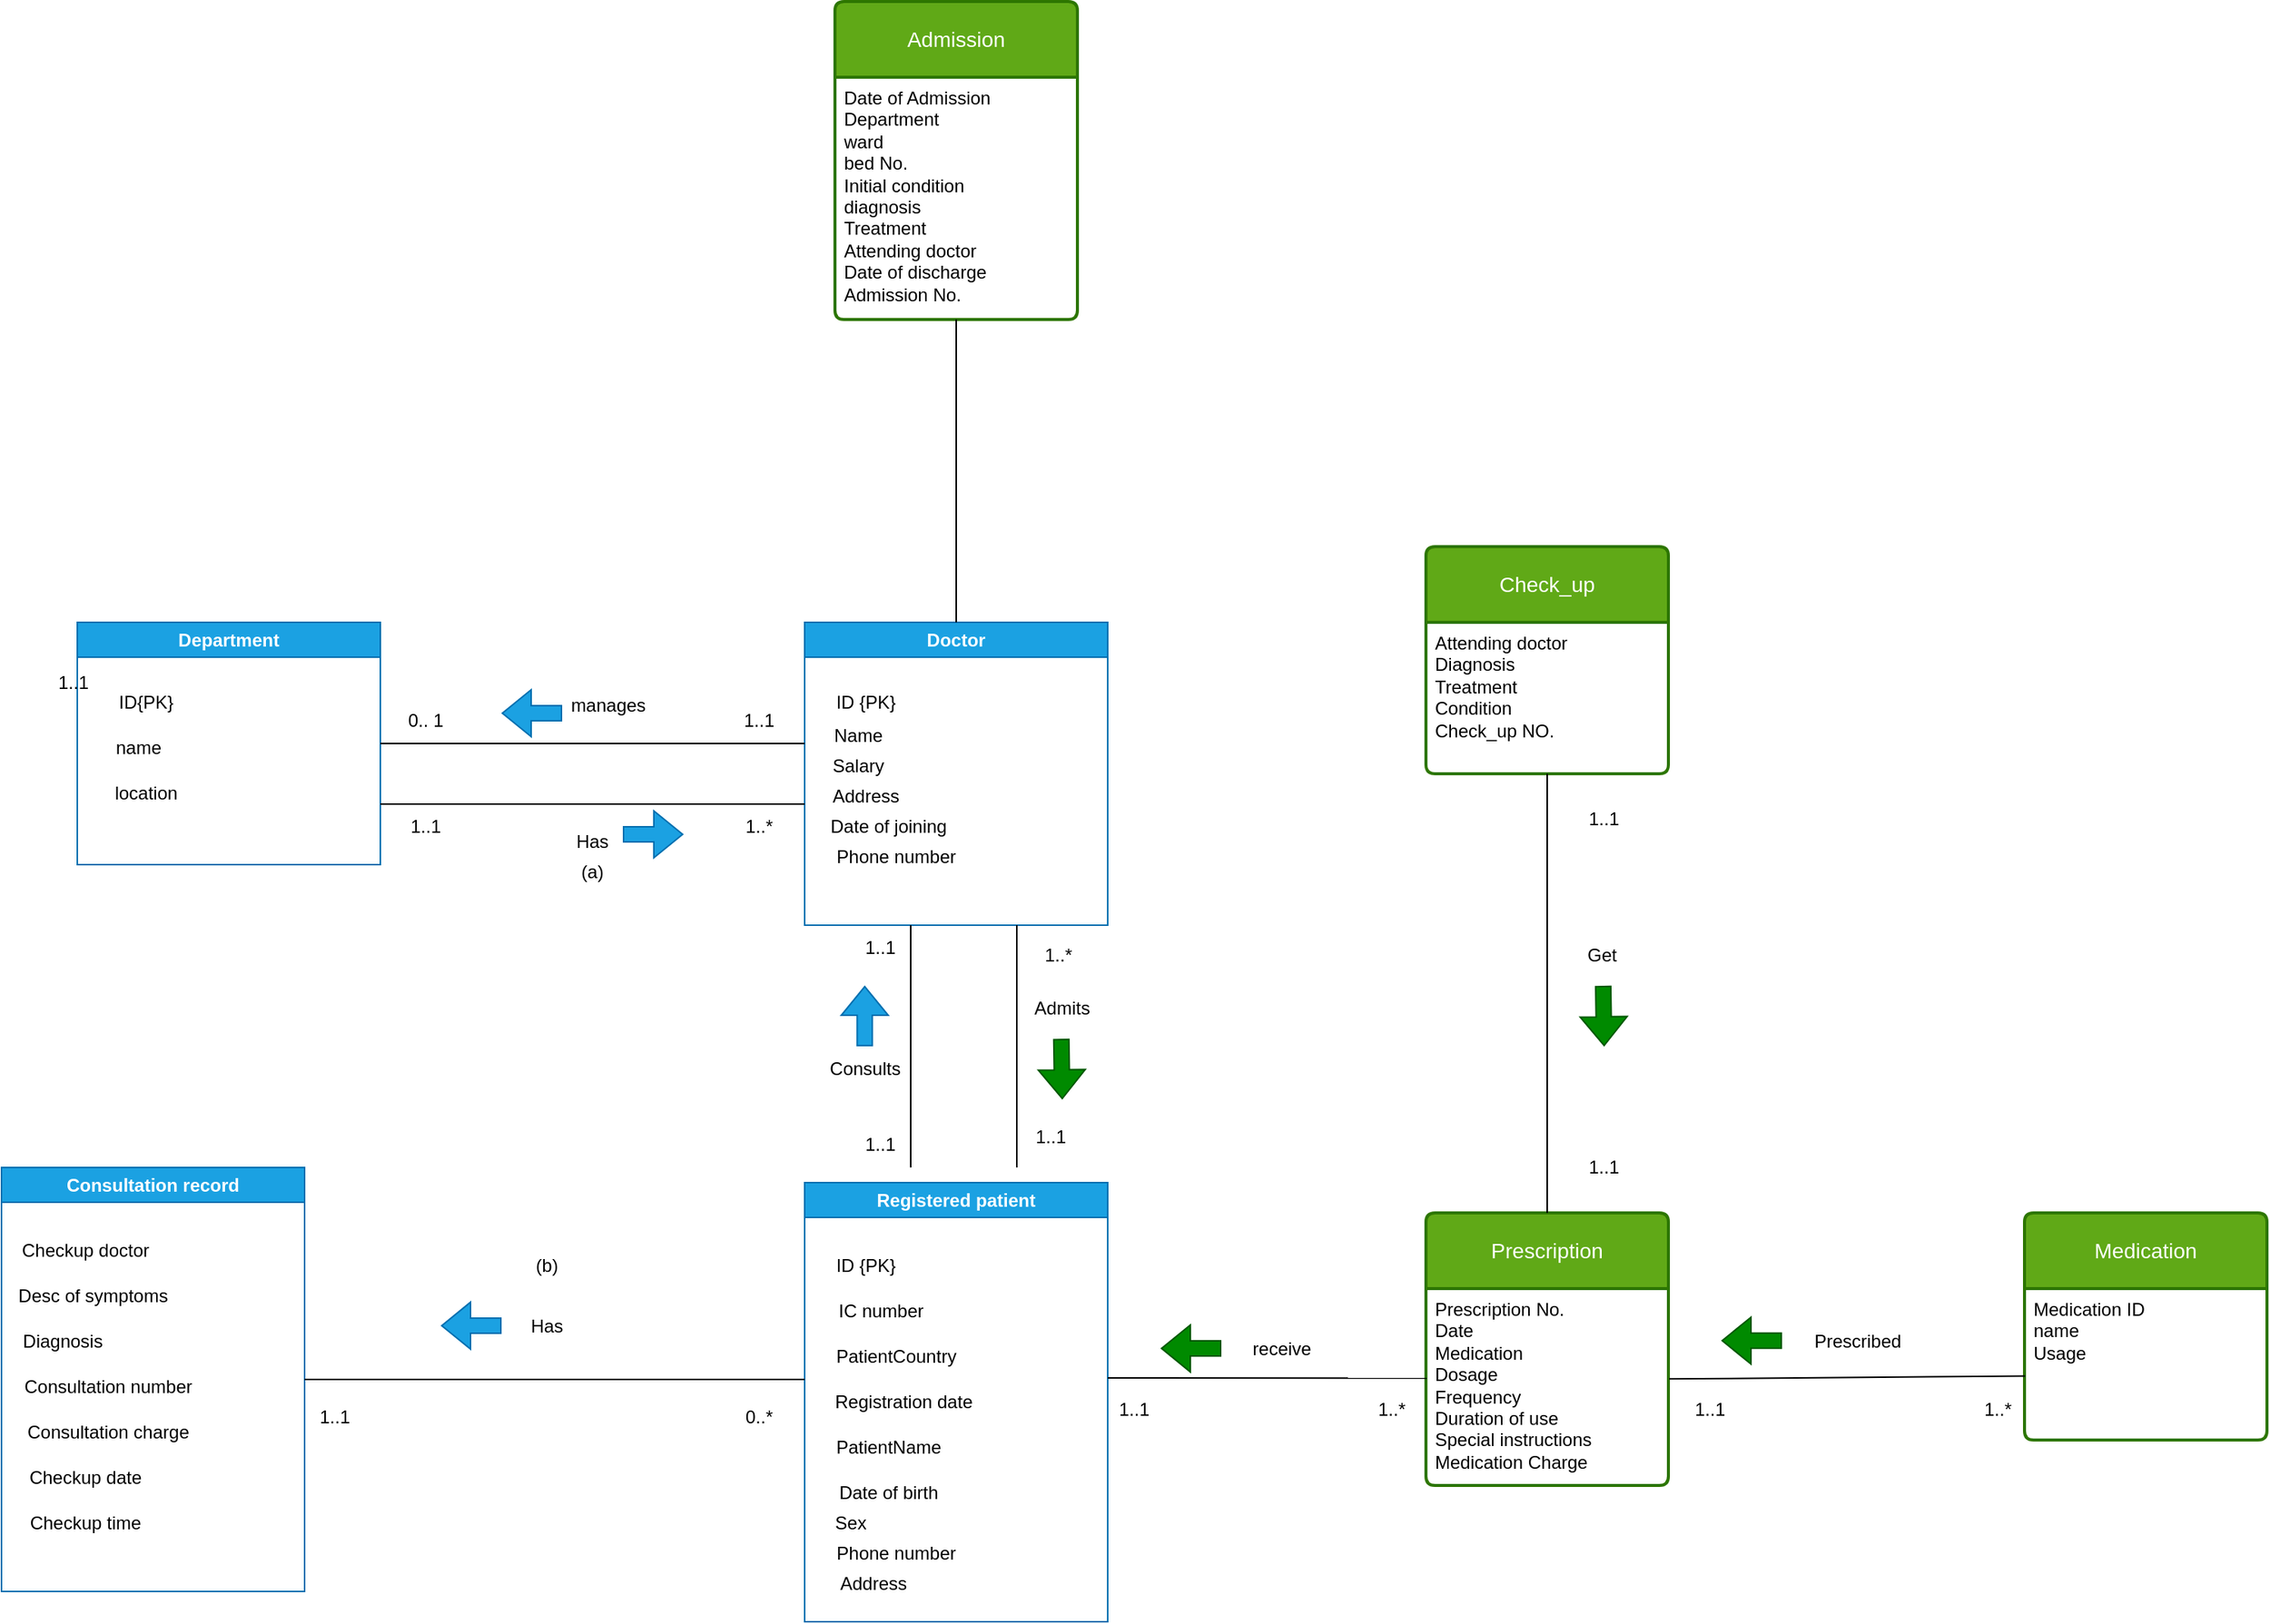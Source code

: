 <mxfile version="27.0.5">
  <diagram name="Page-1" id="pgiMqyUjf4aCU3Kz9-66">
    <mxGraphModel dx="2337" dy="1587" grid="1" gridSize="10" guides="1" tooltips="1" connect="1" arrows="1" fold="1" page="1" pageScale="1" pageWidth="850" pageHeight="1100" math="0" shadow="0">
      <root>
        <mxCell id="0" />
        <mxCell id="1" parent="0" />
        <mxCell id="iwBYStO_40tfpdYds1Tp-1" value="Department" style="swimlane;whiteSpace=wrap;html=1;fillColor=#1ba1e2;fontColor=#ffffff;strokeColor=#006EAF;fillStyle=auto;" parent="1" vertex="1">
          <mxGeometry x="190" y="690" width="200" height="160" as="geometry" />
        </mxCell>
        <mxCell id="iwBYStO_40tfpdYds1Tp-2" value="ID{PK}" style="text;html=1;align=center;verticalAlign=middle;resizable=0;points=[];autosize=1;strokeColor=none;fillColor=none;" parent="iwBYStO_40tfpdYds1Tp-1" vertex="1">
          <mxGeometry x="15" y="38" width="60" height="30" as="geometry" />
        </mxCell>
        <mxCell id="iwBYStO_40tfpdYds1Tp-4" value="location" style="text;html=1;align=center;verticalAlign=middle;resizable=0;points=[];autosize=1;strokeColor=none;fillColor=none;" parent="iwBYStO_40tfpdYds1Tp-1" vertex="1">
          <mxGeometry x="15" y="98" width="60" height="30" as="geometry" />
        </mxCell>
        <mxCell id="iwBYStO_40tfpdYds1Tp-3" value="name" style="text;html=1;align=center;verticalAlign=middle;resizable=0;points=[];autosize=1;strokeColor=none;fillColor=none;" parent="iwBYStO_40tfpdYds1Tp-1" vertex="1">
          <mxGeometry x="15" y="68" width="50" height="30" as="geometry" />
        </mxCell>
        <mxCell id="iwBYStO_40tfpdYds1Tp-5" value="Doctor" style="swimlane;whiteSpace=wrap;html=1;fillColor=#1ba1e2;fontColor=#ffffff;strokeColor=#006EAF;" parent="1" vertex="1">
          <mxGeometry x="670" y="690" width="200" height="200" as="geometry" />
        </mxCell>
        <mxCell id="iwBYStO_40tfpdYds1Tp-7" value="Name" style="text;html=1;align=center;verticalAlign=middle;resizable=0;points=[];autosize=1;strokeColor=none;fillColor=none;" parent="iwBYStO_40tfpdYds1Tp-5" vertex="1">
          <mxGeometry x="5" y="60" width="60" height="30" as="geometry" />
        </mxCell>
        <mxCell id="iwBYStO_40tfpdYds1Tp-8" value="Phone number" style="text;html=1;align=center;verticalAlign=middle;resizable=0;points=[];autosize=1;strokeColor=none;fillColor=none;" parent="iwBYStO_40tfpdYds1Tp-5" vertex="1">
          <mxGeometry x="10" y="140" width="100" height="30" as="geometry" />
        </mxCell>
        <mxCell id="iwBYStO_40tfpdYds1Tp-6" value="ID {PK}" style="text;html=1;align=center;verticalAlign=middle;resizable=0;points=[];autosize=1;strokeColor=none;fillColor=none;" parent="iwBYStO_40tfpdYds1Tp-5" vertex="1">
          <mxGeometry x="10" y="38" width="60" height="30" as="geometry" />
        </mxCell>
        <mxCell id="iwBYStO_40tfpdYds1Tp-9" value="Address" style="text;html=1;align=center;verticalAlign=middle;resizable=0;points=[];autosize=1;strokeColor=none;fillColor=none;" parent="iwBYStO_40tfpdYds1Tp-5" vertex="1">
          <mxGeometry x="5" y="100" width="70" height="30" as="geometry" />
        </mxCell>
        <mxCell id="iwBYStO_40tfpdYds1Tp-10" value="Salary" style="text;html=1;align=center;verticalAlign=middle;resizable=0;points=[];autosize=1;strokeColor=none;fillColor=none;" parent="iwBYStO_40tfpdYds1Tp-5" vertex="1">
          <mxGeometry x="5" y="80" width="60" height="30" as="geometry" />
        </mxCell>
        <mxCell id="iwBYStO_40tfpdYds1Tp-11" value="Date of joining" style="text;html=1;align=center;verticalAlign=middle;resizable=0;points=[];autosize=1;strokeColor=none;fillColor=none;" parent="iwBYStO_40tfpdYds1Tp-5" vertex="1">
          <mxGeometry x="5" y="120" width="100" height="30" as="geometry" />
        </mxCell>
        <mxCell id="iwBYStO_40tfpdYds1Tp-29" value="Registered patient" style="swimlane;whiteSpace=wrap;html=1;fillColor=#1ba1e2;fontColor=#ffffff;strokeColor=#006EAF;" parent="1" vertex="1">
          <mxGeometry x="670" y="1060" width="200" height="290" as="geometry" />
        </mxCell>
        <mxCell id="iwBYStO_40tfpdYds1Tp-30" value="ID {PK}" style="text;html=1;align=center;verticalAlign=middle;resizable=0;points=[];autosize=1;strokeColor=none;fillColor=none;" parent="iwBYStO_40tfpdYds1Tp-29" vertex="1">
          <mxGeometry x="10" y="40" width="60" height="30" as="geometry" />
        </mxCell>
        <mxCell id="iwBYStO_40tfpdYds1Tp-31" value="Registration date" style="text;html=1;align=center;verticalAlign=middle;resizable=0;points=[];autosize=1;strokeColor=none;fillColor=none;" parent="iwBYStO_40tfpdYds1Tp-29" vertex="1">
          <mxGeometry x="10" y="130" width="110" height="30" as="geometry" />
        </mxCell>
        <mxCell id="iwBYStO_40tfpdYds1Tp-21" value="PatientName" style="text;html=1;align=center;verticalAlign=middle;resizable=0;points=[];autosize=1;strokeColor=none;fillColor=none;" parent="iwBYStO_40tfpdYds1Tp-29" vertex="1">
          <mxGeometry x="10" y="160" width="90" height="30" as="geometry" />
        </mxCell>
        <mxCell id="iwBYStO_40tfpdYds1Tp-22" value="PatientCountry" style="text;html=1;align=center;verticalAlign=middle;resizable=0;points=[];autosize=1;strokeColor=none;fillColor=none;" parent="iwBYStO_40tfpdYds1Tp-29" vertex="1">
          <mxGeometry x="10" y="100" width="100" height="30" as="geometry" />
        </mxCell>
        <mxCell id="iwBYStO_40tfpdYds1Tp-23" value="IC number" style="text;html=1;align=center;verticalAlign=middle;resizable=0;points=[];autosize=1;strokeColor=none;fillColor=none;" parent="iwBYStO_40tfpdYds1Tp-29" vertex="1">
          <mxGeometry x="10" y="70" width="80" height="30" as="geometry" />
        </mxCell>
        <mxCell id="iwBYStO_40tfpdYds1Tp-25" value="Date of birth" style="text;html=1;align=center;verticalAlign=middle;resizable=0;points=[];autosize=1;strokeColor=none;fillColor=none;" parent="iwBYStO_40tfpdYds1Tp-29" vertex="1">
          <mxGeometry x="10" y="190" width="90" height="30" as="geometry" />
        </mxCell>
        <mxCell id="iwBYStO_40tfpdYds1Tp-26" value="Sex" style="text;html=1;align=center;verticalAlign=middle;resizable=0;points=[];autosize=1;strokeColor=none;fillColor=none;" parent="iwBYStO_40tfpdYds1Tp-29" vertex="1">
          <mxGeometry x="10" y="210" width="40" height="30" as="geometry" />
        </mxCell>
        <mxCell id="iwBYStO_40tfpdYds1Tp-27" value="Phone number" style="text;html=1;align=center;verticalAlign=middle;resizable=0;points=[];autosize=1;strokeColor=none;fillColor=none;" parent="iwBYStO_40tfpdYds1Tp-29" vertex="1">
          <mxGeometry x="10" y="230" width="100" height="30" as="geometry" />
        </mxCell>
        <mxCell id="iwBYStO_40tfpdYds1Tp-28" value="Address" style="text;html=1;align=center;verticalAlign=middle;resizable=0;points=[];autosize=1;strokeColor=none;fillColor=none;" parent="iwBYStO_40tfpdYds1Tp-29" vertex="1">
          <mxGeometry x="10" y="250" width="70" height="30" as="geometry" />
        </mxCell>
        <mxCell id="iwBYStO_40tfpdYds1Tp-32" value="" style="endArrow=none;html=1;rounded=0;" parent="1" edge="1">
          <mxGeometry width="50" height="50" relative="1" as="geometry">
            <mxPoint x="390" y="770" as="sourcePoint" />
            <mxPoint x="670" y="770" as="targetPoint" />
          </mxGeometry>
        </mxCell>
        <mxCell id="iwBYStO_40tfpdYds1Tp-33" value="" style="endArrow=none;html=1;rounded=0;" parent="1" edge="1">
          <mxGeometry width="50" height="50" relative="1" as="geometry">
            <mxPoint x="390" y="810" as="sourcePoint" />
            <mxPoint x="670" y="810" as="targetPoint" />
          </mxGeometry>
        </mxCell>
        <mxCell id="iwBYStO_40tfpdYds1Tp-34" value="" style="endArrow=none;html=1;rounded=0;entryX=0.5;entryY=1;entryDx=0;entryDy=0;exitX=0.5;exitY=0;exitDx=0;exitDy=0;" parent="1" edge="1">
          <mxGeometry width="50" height="50" relative="1" as="geometry">
            <mxPoint x="740" y="1050" as="sourcePoint" />
            <mxPoint x="740" y="890" as="targetPoint" />
          </mxGeometry>
        </mxCell>
        <mxCell id="iwBYStO_40tfpdYds1Tp-35" value="Consultation record" style="swimlane;whiteSpace=wrap;html=1;fillColor=#1ba1e2;fontColor=#ffffff;strokeColor=#006EAF;" parent="1" vertex="1">
          <mxGeometry x="140" y="1050" width="200" height="280" as="geometry" />
        </mxCell>
        <mxCell id="iwBYStO_40tfpdYds1Tp-39" value="Checkup doctor" style="text;html=1;align=center;verticalAlign=middle;resizable=0;points=[];autosize=1;strokeColor=none;fillColor=none;" parent="iwBYStO_40tfpdYds1Tp-35" vertex="1">
          <mxGeometry y="40" width="110" height="30" as="geometry" />
        </mxCell>
        <mxCell id="iwBYStO_40tfpdYds1Tp-40" value="Desc of symptoms" style="text;html=1;align=center;verticalAlign=middle;resizable=0;points=[];autosize=1;strokeColor=none;fillColor=none;" parent="iwBYStO_40tfpdYds1Tp-35" vertex="1">
          <mxGeometry y="70" width="120" height="30" as="geometry" />
        </mxCell>
        <mxCell id="iwBYStO_40tfpdYds1Tp-41" value="Diagnosis" style="text;html=1;align=center;verticalAlign=middle;resizable=0;points=[];autosize=1;strokeColor=none;fillColor=none;" parent="iwBYStO_40tfpdYds1Tp-35" vertex="1">
          <mxGeometry y="100" width="80" height="30" as="geometry" />
        </mxCell>
        <mxCell id="iwBYStO_40tfpdYds1Tp-42" value="Consultation number" style="text;html=1;align=center;verticalAlign=middle;resizable=0;points=[];autosize=1;strokeColor=none;fillColor=none;" parent="iwBYStO_40tfpdYds1Tp-35" vertex="1">
          <mxGeometry x="5" y="130" width="130" height="30" as="geometry" />
        </mxCell>
        <mxCell id="iwBYStO_40tfpdYds1Tp-45" value="Consultation charge" style="text;html=1;align=center;verticalAlign=middle;resizable=0;points=[];autosize=1;strokeColor=none;fillColor=none;" parent="iwBYStO_40tfpdYds1Tp-35" vertex="1">
          <mxGeometry x="5" y="160" width="130" height="30" as="geometry" />
        </mxCell>
        <mxCell id="iwBYStO_40tfpdYds1Tp-46" value="Checkup date" style="text;html=1;align=center;verticalAlign=middle;resizable=0;points=[];autosize=1;strokeColor=none;fillColor=none;" parent="iwBYStO_40tfpdYds1Tp-35" vertex="1">
          <mxGeometry x="5" y="190" width="100" height="30" as="geometry" />
        </mxCell>
        <mxCell id="iwBYStO_40tfpdYds1Tp-48" value="Checkup time" style="text;html=1;align=center;verticalAlign=middle;resizable=0;points=[];autosize=1;strokeColor=none;fillColor=none;" parent="iwBYStO_40tfpdYds1Tp-35" vertex="1">
          <mxGeometry x="5" y="220" width="100" height="30" as="geometry" />
        </mxCell>
        <mxCell id="iwBYStO_40tfpdYds1Tp-36" value="" style="endArrow=none;html=1;rounded=0;entryX=1;entryY=0.5;entryDx=0;entryDy=0;" parent="1" edge="1" target="iwBYStO_40tfpdYds1Tp-35">
          <mxGeometry width="50" height="50" relative="1" as="geometry">
            <mxPoint x="670" y="1190" as="sourcePoint" />
            <mxPoint x="445" y="1180" as="targetPoint" />
          </mxGeometry>
        </mxCell>
        <mxCell id="SlIInPcPAZ8TnYqFgtZE-3" value="manages" style="text;html=1;align=center;verticalAlign=middle;resizable=0;points=[];autosize=1;strokeColor=none;fillColor=none;" parent="1" vertex="1">
          <mxGeometry x="505" y="730" width="70" height="30" as="geometry" />
        </mxCell>
        <mxCell id="SlIInPcPAZ8TnYqFgtZE-5" value="0.. 1" style="text;html=1;align=center;verticalAlign=middle;whiteSpace=wrap;rounded=0;" parent="1" vertex="1">
          <mxGeometry x="390" y="740" width="60" height="30" as="geometry" />
        </mxCell>
        <mxCell id="SlIInPcPAZ8TnYqFgtZE-6" value="" style="shape=flexArrow;endArrow=block;html=1;rounded=0;fillColor=#1ba1e2;strokeColor=#006EAF;" parent="1" edge="1">
          <mxGeometry width="50" height="50" relative="1" as="geometry">
            <mxPoint x="550" y="830" as="sourcePoint" />
            <mxPoint x="590" y="830" as="targetPoint" />
          </mxGeometry>
        </mxCell>
        <mxCell id="SlIInPcPAZ8TnYqFgtZE-7" value="" style="shape=flexArrow;endArrow=block;html=1;rounded=0;fillColor=#1ba1e2;strokeColor=#006EAF;" parent="1" edge="1">
          <mxGeometry width="50" height="50" relative="1" as="geometry">
            <mxPoint x="510" y="750" as="sourcePoint" />
            <mxPoint x="470" y="750" as="targetPoint" />
          </mxGeometry>
        </mxCell>
        <mxCell id="SlIInPcPAZ8TnYqFgtZE-9" value="Has" style="text;html=1;align=center;verticalAlign=middle;whiteSpace=wrap;rounded=0;" parent="1" vertex="1">
          <mxGeometry x="500" y="820" width="60" height="30" as="geometry" />
        </mxCell>
        <mxCell id="SlIInPcPAZ8TnYqFgtZE-10" value="1..1" style="text;html=1;align=center;verticalAlign=middle;whiteSpace=wrap;rounded=0;" parent="1" vertex="1">
          <mxGeometry x="610" y="740" width="60" height="30" as="geometry" />
        </mxCell>
        <mxCell id="SlIInPcPAZ8TnYqFgtZE-11" value="1..1" style="text;html=1;align=center;verticalAlign=middle;whiteSpace=wrap;rounded=0;" parent="1" vertex="1">
          <mxGeometry x="390" y="810" width="60" height="30" as="geometry" />
        </mxCell>
        <mxCell id="SlIInPcPAZ8TnYqFgtZE-12" value="1..*" style="text;html=1;align=center;verticalAlign=middle;whiteSpace=wrap;rounded=0;" parent="1" vertex="1">
          <mxGeometry x="610" y="810" width="60" height="30" as="geometry" />
        </mxCell>
        <mxCell id="SlIInPcPAZ8TnYqFgtZE-20" value="" style="shape=flexArrow;endArrow=block;html=1;rounded=0;fillColor=#1ba1e2;strokeColor=#006EAF;" parent="1" edge="1">
          <mxGeometry width="50" height="50" relative="1" as="geometry">
            <mxPoint x="709.66" y="970" as="sourcePoint" />
            <mxPoint x="709.66" y="930" as="targetPoint" />
          </mxGeometry>
        </mxCell>
        <mxCell id="SlIInPcPAZ8TnYqFgtZE-21" value="Consults" style="text;html=1;align=center;verticalAlign=middle;whiteSpace=wrap;rounded=0;direction=west;flipV=1;flipH=1;" parent="1" vertex="1">
          <mxGeometry x="680" y="970" width="60" height="30" as="geometry" />
        </mxCell>
        <mxCell id="SlIInPcPAZ8TnYqFgtZE-22" value="1..1" style="text;html=1;align=center;verticalAlign=middle;whiteSpace=wrap;rounded=0;" parent="1" vertex="1">
          <mxGeometry x="690" y="890" width="60" height="30" as="geometry" />
        </mxCell>
        <mxCell id="SlIInPcPAZ8TnYqFgtZE-23" value="1..1" style="text;html=1;align=center;verticalAlign=middle;whiteSpace=wrap;rounded=0;" parent="1" vertex="1">
          <mxGeometry x="690" y="1020" width="60" height="30" as="geometry" />
        </mxCell>
        <mxCell id="SlIInPcPAZ8TnYqFgtZE-24" value="" style="shape=flexArrow;endArrow=block;html=1;rounded=0;fillColor=#1ba1e2;strokeColor=#006EAF;" parent="1" edge="1">
          <mxGeometry width="50" height="50" relative="1" as="geometry">
            <mxPoint x="470" y="1154.47" as="sourcePoint" />
            <mxPoint x="430" y="1154.47" as="targetPoint" />
          </mxGeometry>
        </mxCell>
        <mxCell id="SlIInPcPAZ8TnYqFgtZE-25" value="Has" style="text;html=1;align=center;verticalAlign=middle;whiteSpace=wrap;rounded=0;" parent="1" vertex="1">
          <mxGeometry x="470" y="1140" width="60" height="30" as="geometry" />
        </mxCell>
        <mxCell id="SlIInPcPAZ8TnYqFgtZE-26" value="1..1" style="text;html=1;align=center;verticalAlign=middle;whiteSpace=wrap;rounded=0;" parent="1" vertex="1">
          <mxGeometry x="330" y="1200" width="60" height="30" as="geometry" />
        </mxCell>
        <mxCell id="SlIInPcPAZ8TnYqFgtZE-27" value="0..*" style="text;html=1;align=center;verticalAlign=middle;whiteSpace=wrap;rounded=0;" parent="1" vertex="1">
          <mxGeometry x="610" y="1200" width="60" height="30" as="geometry" />
        </mxCell>
        <mxCell id="SlIInPcPAZ8TnYqFgtZE-28" value="&lt;font style=&quot;color: light-dark(rgb(0, 0, 0), rgb(255, 0, 0));&quot;&gt;(a)&lt;/font&gt;" style="text;html=1;align=center;verticalAlign=middle;whiteSpace=wrap;rounded=0;" parent="1" vertex="1">
          <mxGeometry x="500" y="840" width="60" height="30" as="geometry" />
        </mxCell>
        <mxCell id="SlIInPcPAZ8TnYqFgtZE-29" value="&lt;font style=&quot;color: light-dark(rgb(0, 0, 0), rgb(255, 0, 0));&quot;&gt;(b)&lt;/font&gt;" style="text;html=1;align=center;verticalAlign=middle;whiteSpace=wrap;rounded=0;" parent="1" vertex="1">
          <mxGeometry x="470" y="1100" width="60" height="30" as="geometry" />
        </mxCell>
        <mxCell id="bxgaPumq-DvUv6yfpQPG-3" value="1..1" style="text;html=1;align=center;verticalAlign=middle;whiteSpace=wrap;rounded=0;" parent="1" vertex="1">
          <mxGeometry x="170" y="720" width="35" height="20" as="geometry" />
        </mxCell>
        <mxCell id="CYYpIv-HnM-2PHfvu33v-1" value="" style="endArrow=none;html=1;rounded=0;entryX=0.5;entryY=1;entryDx=0;entryDy=0;exitX=0.5;exitY=0;exitDx=0;exitDy=0;" edge="1" parent="1">
          <mxGeometry width="50" height="50" relative="1" as="geometry">
            <mxPoint x="810" y="1050" as="sourcePoint" />
            <mxPoint x="810" y="890" as="targetPoint" />
          </mxGeometry>
        </mxCell>
        <mxCell id="CYYpIv-HnM-2PHfvu33v-2" value="1..1" style="text;html=1;align=center;verticalAlign=middle;whiteSpace=wrap;rounded=0;" vertex="1" parent="1">
          <mxGeometry x="815" y="1020" width="35" height="20" as="geometry" />
        </mxCell>
        <mxCell id="CYYpIv-HnM-2PHfvu33v-3" value="1..*" style="text;html=1;align=center;verticalAlign=middle;whiteSpace=wrap;rounded=0;" vertex="1" parent="1">
          <mxGeometry x="820" y="900" width="35" height="20" as="geometry" />
        </mxCell>
        <mxCell id="CYYpIv-HnM-2PHfvu33v-4" value="Admits" style="text;html=1;align=center;verticalAlign=middle;whiteSpace=wrap;rounded=0;direction=west;flipV=1;flipH=1;" vertex="1" parent="1">
          <mxGeometry x="810" y="930" width="60" height="30" as="geometry" />
        </mxCell>
        <mxCell id="CYYpIv-HnM-2PHfvu33v-5" value="" style="shape=flexArrow;endArrow=block;html=1;rounded=0;fillColor=#008a00;strokeColor=#005700;" edge="1" parent="1">
          <mxGeometry width="50" height="50" relative="1" as="geometry">
            <mxPoint x="839.38" y="965" as="sourcePoint" />
            <mxPoint x="840" y="1005" as="targetPoint" />
          </mxGeometry>
        </mxCell>
        <mxCell id="CYYpIv-HnM-2PHfvu33v-6" value="Admission" style="swimlane;childLayout=stackLayout;horizontal=1;startSize=50;horizontalStack=0;rounded=1;fontSize=14;fontStyle=0;strokeWidth=2;resizeParent=0;resizeLast=1;shadow=0;dashed=0;align=center;arcSize=4;whiteSpace=wrap;html=1;fillColor=#60a917;fontColor=#ffffff;strokeColor=#2D7600;" vertex="1" parent="1">
          <mxGeometry x="690" y="280" width="160" height="210" as="geometry" />
        </mxCell>
        <mxCell id="CYYpIv-HnM-2PHfvu33v-7" value="Date of Admission&lt;br&gt;Department&lt;div&gt;ward&lt;/div&gt;&lt;div&gt;bed No.&lt;br&gt;Initial condition&lt;br&gt;diagnosis&lt;br&gt;Treatment&lt;br&gt;Attending doctor&lt;/div&gt;&lt;div&gt;Date of discharge&lt;/div&gt;&lt;div&gt;Admission No.&lt;/div&gt;" style="align=left;strokeColor=none;fillColor=none;spacingLeft=4;spacingRight=4;fontSize=12;verticalAlign=top;resizable=0;rotatable=0;part=1;html=1;whiteSpace=wrap;" vertex="1" parent="CYYpIv-HnM-2PHfvu33v-6">
          <mxGeometry y="50" width="160" height="160" as="geometry" />
        </mxCell>
        <mxCell id="CYYpIv-HnM-2PHfvu33v-8" value="" style="endArrow=none;html=1;rounded=0;entryX=0.5;entryY=0;entryDx=0;entryDy=0;exitX=0.5;exitY=1;exitDx=0;exitDy=0;" edge="1" parent="1" source="CYYpIv-HnM-2PHfvu33v-7" target="iwBYStO_40tfpdYds1Tp-5">
          <mxGeometry relative="1" as="geometry">
            <mxPoint x="770" y="510" as="sourcePoint" />
            <mxPoint x="769" y="660" as="targetPoint" />
          </mxGeometry>
        </mxCell>
        <mxCell id="CYYpIv-HnM-2PHfvu33v-10" value="Prescription" style="swimlane;childLayout=stackLayout;horizontal=1;startSize=50;horizontalStack=0;rounded=1;fontSize=14;fontStyle=0;strokeWidth=2;resizeParent=0;resizeLast=1;shadow=0;dashed=0;align=center;arcSize=4;whiteSpace=wrap;html=1;fillColor=#60a917;fontColor=#ffffff;strokeColor=#2D7600;" vertex="1" parent="1">
          <mxGeometry x="1080" y="1080" width="160" height="180" as="geometry" />
        </mxCell>
        <mxCell id="CYYpIv-HnM-2PHfvu33v-11" value="&lt;div&gt;Prescription No.&lt;/div&gt;&lt;div&gt;Date&lt;br&gt;&lt;/div&gt;Medication&lt;div&gt;Dosage&lt;/div&gt;&lt;div&gt;Frequency&lt;/div&gt;&lt;div&gt;Duration of use&lt;br&gt;Special instructions&lt;/div&gt;&lt;div&gt;Medication Charge&lt;/div&gt;" style="align=left;strokeColor=none;fillColor=none;spacingLeft=4;spacingRight=4;fontSize=12;verticalAlign=top;resizable=0;rotatable=0;part=1;html=1;whiteSpace=wrap;" vertex="1" parent="CYYpIv-HnM-2PHfvu33v-10">
          <mxGeometry y="50" width="160" height="130" as="geometry" />
        </mxCell>
        <mxCell id="CYYpIv-HnM-2PHfvu33v-12" value="Medication" style="swimlane;childLayout=stackLayout;horizontal=1;startSize=50;horizontalStack=0;rounded=1;fontSize=14;fontStyle=0;strokeWidth=2;resizeParent=0;resizeLast=1;shadow=0;dashed=0;align=center;arcSize=4;whiteSpace=wrap;html=1;fillColor=#60a917;fontColor=#ffffff;strokeColor=#2D7600;" vertex="1" parent="1">
          <mxGeometry x="1475" y="1080" width="160" height="150" as="geometry" />
        </mxCell>
        <mxCell id="CYYpIv-HnM-2PHfvu33v-13" value="Medication ID&lt;div&gt;name&lt;/div&gt;&lt;div&gt;Usage&lt;/div&gt;" style="align=left;strokeColor=none;fillColor=none;spacingLeft=4;spacingRight=4;fontSize=12;verticalAlign=top;resizable=0;rotatable=0;part=1;html=1;whiteSpace=wrap;" vertex="1" parent="CYYpIv-HnM-2PHfvu33v-12">
          <mxGeometry y="50" width="160" height="100" as="geometry" />
        </mxCell>
        <mxCell id="CYYpIv-HnM-2PHfvu33v-14" value="" style="endArrow=none;html=1;rounded=0;entryX=0.003;entryY=0.455;entryDx=0;entryDy=0;entryPerimeter=0;" edge="1" parent="1" target="CYYpIv-HnM-2PHfvu33v-11">
          <mxGeometry width="50" height="50" relative="1" as="geometry">
            <mxPoint x="870" y="1189" as="sourcePoint" />
            <mxPoint x="1000" y="1144" as="targetPoint" />
          </mxGeometry>
        </mxCell>
        <mxCell id="CYYpIv-HnM-2PHfvu33v-15" value="" style="endArrow=none;html=1;rounded=0;entryX=0.002;entryY=0.577;entryDx=0;entryDy=0;entryPerimeter=0;exitX=1.003;exitY=0.459;exitDx=0;exitDy=0;exitPerimeter=0;" edge="1" parent="1" source="CYYpIv-HnM-2PHfvu33v-11" target="CYYpIv-HnM-2PHfvu33v-13">
          <mxGeometry width="50" height="50" relative="1" as="geometry">
            <mxPoint x="1190" y="1190" as="sourcePoint" />
            <mxPoint x="1369" y="1144.29" as="targetPoint" />
          </mxGeometry>
        </mxCell>
        <mxCell id="CYYpIv-HnM-2PHfvu33v-16" value="Check_up" style="swimlane;childLayout=stackLayout;horizontal=1;startSize=50;horizontalStack=0;rounded=1;fontSize=14;fontStyle=0;strokeWidth=2;resizeParent=0;resizeLast=1;shadow=0;dashed=0;align=center;arcSize=4;whiteSpace=wrap;html=1;fillColor=#60a917;fontColor=#ffffff;strokeColor=#2D7600;" vertex="1" parent="1">
          <mxGeometry x="1080" y="640" width="160" height="150" as="geometry" />
        </mxCell>
        <mxCell id="CYYpIv-HnM-2PHfvu33v-17" value="Attending doctor&amp;nbsp;&lt;div&gt;Diagnosis&lt;br&gt;Treatment&lt;br&gt;Condition&lt;br&gt;Check_up NO.&lt;br&gt;&lt;br&gt;&lt;/div&gt;" style="align=left;strokeColor=none;fillColor=none;spacingLeft=4;spacingRight=4;fontSize=12;verticalAlign=top;resizable=0;rotatable=0;part=1;html=1;whiteSpace=wrap;" vertex="1" parent="CYYpIv-HnM-2PHfvu33v-16">
          <mxGeometry y="50" width="160" height="100" as="geometry" />
        </mxCell>
        <mxCell id="CYYpIv-HnM-2PHfvu33v-20" value="" style="endArrow=none;html=1;rounded=0;exitX=0.5;exitY=1;exitDx=0;exitDy=0;entryX=0.5;entryY=0;entryDx=0;entryDy=0;" edge="1" parent="1" source="CYYpIv-HnM-2PHfvu33v-17" target="CYYpIv-HnM-2PHfvu33v-10">
          <mxGeometry relative="1" as="geometry">
            <mxPoint x="1078.57" y="820" as="sourcePoint" />
            <mxPoint x="1078.57" y="1060" as="targetPoint" />
            <Array as="points" />
          </mxGeometry>
        </mxCell>
        <mxCell id="CYYpIv-HnM-2PHfvu33v-21" value="1..1" style="text;html=1;align=center;verticalAlign=middle;whiteSpace=wrap;rounded=0;" vertex="1" parent="1">
          <mxGeometry x="1180" y="1040" width="35" height="20" as="geometry" />
        </mxCell>
        <mxCell id="CYYpIv-HnM-2PHfvu33v-22" value="1..1" style="text;html=1;align=center;verticalAlign=middle;whiteSpace=wrap;rounded=0;" vertex="1" parent="1">
          <mxGeometry x="1180" y="810" width="35" height="20" as="geometry" />
        </mxCell>
        <mxCell id="CYYpIv-HnM-2PHfvu33v-25" value="" style="shape=flexArrow;endArrow=block;html=1;rounded=0;fillColor=#008a00;strokeColor=#005700;" edge="1" parent="1">
          <mxGeometry width="50" height="50" relative="1" as="geometry">
            <mxPoint x="1196.97" y="930" as="sourcePoint" />
            <mxPoint x="1197.59" y="970" as="targetPoint" />
          </mxGeometry>
        </mxCell>
        <mxCell id="CYYpIv-HnM-2PHfvu33v-26" value="Get&amp;nbsp;" style="text;html=1;align=center;verticalAlign=middle;whiteSpace=wrap;rounded=0;" vertex="1" parent="1">
          <mxGeometry x="1172.5" y="895" width="50" height="30" as="geometry" />
        </mxCell>
        <mxCell id="CYYpIv-HnM-2PHfvu33v-27" value="1..1" style="text;html=1;align=center;verticalAlign=middle;whiteSpace=wrap;rounded=0;" vertex="1" parent="1">
          <mxGeometry x="870" y="1200" width="35" height="20" as="geometry" />
        </mxCell>
        <mxCell id="CYYpIv-HnM-2PHfvu33v-28" value="1..*" style="text;html=1;align=center;verticalAlign=middle;whiteSpace=wrap;rounded=0;" vertex="1" parent="1">
          <mxGeometry x="1040" y="1200" width="35" height="20" as="geometry" />
        </mxCell>
        <mxCell id="CYYpIv-HnM-2PHfvu33v-29" value="receive" style="text;html=1;align=center;verticalAlign=middle;whiteSpace=wrap;rounded=0;" vertex="1" parent="1">
          <mxGeometry x="960" y="1155" width="50" height="30" as="geometry" />
        </mxCell>
        <mxCell id="CYYpIv-HnM-2PHfvu33v-31" value="" style="shape=flexArrow;endArrow=block;html=1;rounded=0;fillColor=#008a00;strokeColor=#005700;" edge="1" parent="1">
          <mxGeometry width="50" height="50" relative="1" as="geometry">
            <mxPoint x="945" y="1169.52" as="sourcePoint" />
            <mxPoint x="905" y="1169.52" as="targetPoint" />
          </mxGeometry>
        </mxCell>
        <mxCell id="CYYpIv-HnM-2PHfvu33v-32" value="Prescribed" style="text;html=1;align=center;verticalAlign=middle;whiteSpace=wrap;rounded=0;" vertex="1" parent="1">
          <mxGeometry x="1340" y="1150" width="50" height="30" as="geometry" />
        </mxCell>
        <mxCell id="CYYpIv-HnM-2PHfvu33v-33" value="" style="shape=flexArrow;endArrow=block;html=1;rounded=0;fillColor=#008a00;strokeColor=#005700;" edge="1" parent="1">
          <mxGeometry width="50" height="50" relative="1" as="geometry">
            <mxPoint x="1315" y="1164.38" as="sourcePoint" />
            <mxPoint x="1275" y="1164.38" as="targetPoint" />
          </mxGeometry>
        </mxCell>
        <mxCell id="CYYpIv-HnM-2PHfvu33v-34" value="1..1" style="text;html=1;align=center;verticalAlign=middle;whiteSpace=wrap;rounded=0;" vertex="1" parent="1">
          <mxGeometry x="1250" y="1200" width="35" height="20" as="geometry" />
        </mxCell>
        <mxCell id="CYYpIv-HnM-2PHfvu33v-35" value="1..*" style="text;html=1;align=center;verticalAlign=middle;whiteSpace=wrap;rounded=0;" vertex="1" parent="1">
          <mxGeometry x="1440" y="1200" width="35" height="20" as="geometry" />
        </mxCell>
      </root>
    </mxGraphModel>
  </diagram>
</mxfile>
